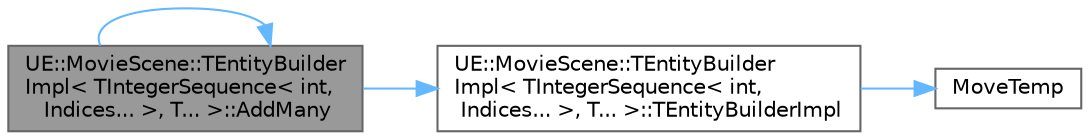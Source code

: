 digraph "UE::MovieScene::TEntityBuilderImpl&lt; TIntegerSequence&lt; int, Indices... &gt;, T... &gt;::AddMany"
{
 // INTERACTIVE_SVG=YES
 // LATEX_PDF_SIZE
  bgcolor="transparent";
  edge [fontname=Helvetica,fontsize=10,labelfontname=Helvetica,labelfontsize=10];
  node [fontname=Helvetica,fontsize=10,shape=box,height=0.2,width=0.4];
  rankdir="LR";
  Node1 [id="Node000001",label="UE::MovieScene::TEntityBuilder\lImpl\< TIntegerSequence\< int,\l Indices... \>, T... \>::AddMany",height=0.2,width=0.4,color="gray40", fillcolor="grey60", style="filled", fontcolor="black",tooltip="Add all the specified default-constructed component type to the entity."];
  Node1 -> Node2 [id="edge1_Node000001_Node000002",color="steelblue1",style="solid",tooltip=" "];
  Node2 [id="Node000002",label="UE::MovieScene::TEntityBuilder\lImpl\< TIntegerSequence\< int,\l Indices... \>, T... \>::TEntityBuilderImpl",height=0.2,width=0.4,color="grey40", fillcolor="white", style="filled",URL="$d4/d21/structUE_1_1MovieScene_1_1TEntityBuilderImpl_3_01TIntegerSequence_3_01int_00_01Indices_8_8_8_01_4_00_01T_8_8_8_01_4.html#a5b4ef458c2f486022540a891f57fc678",tooltip=" "];
  Node2 -> Node3 [id="edge2_Node000002_Node000003",color="steelblue1",style="solid",tooltip=" "];
  Node3 [id="Node000003",label="MoveTemp",height=0.2,width=0.4,color="grey40", fillcolor="white", style="filled",URL="$d4/d24/UnrealTemplate_8h.html#ad5e6c049aeb9c9115fec514ba581dbb6",tooltip="MoveTemp will cast a reference to an rvalue reference."];
  Node1 -> Node1 [id="edge3_Node000001_Node000001",color="steelblue1",style="solid",tooltip=" "];
}
